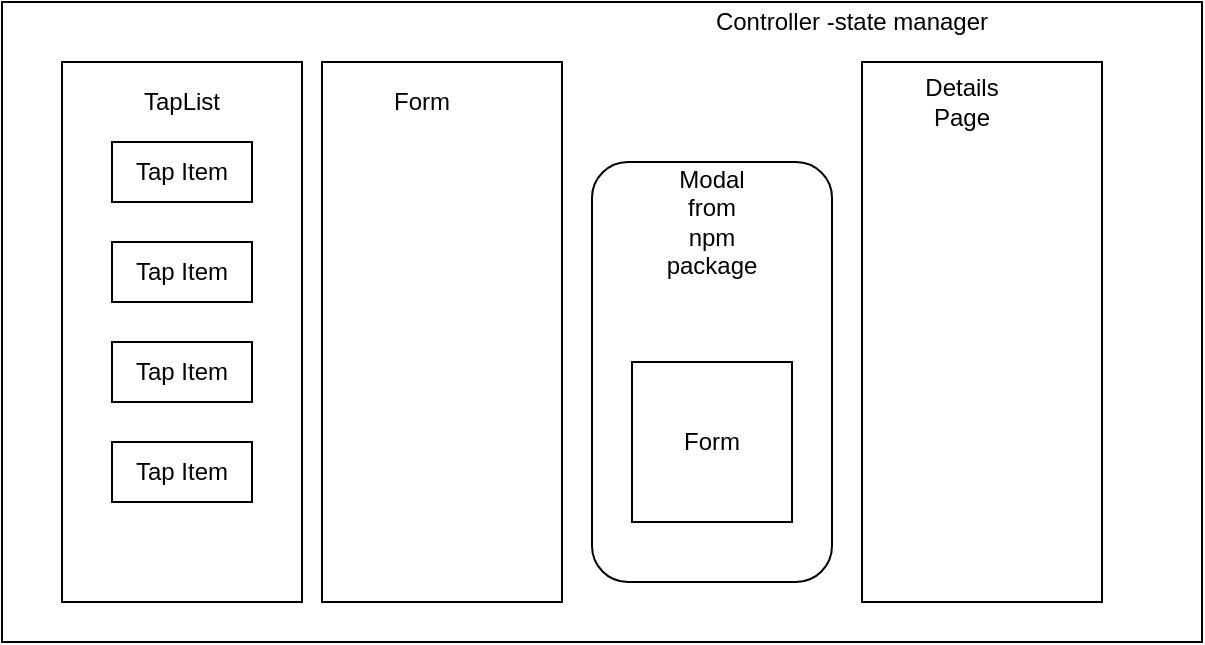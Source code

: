 <mxfile>
    <diagram id="9aCACkPjMACSSw6Bw4A5" name="Page-1">
        <mxGraphModel dx="655" dy="518" grid="1" gridSize="10" guides="1" tooltips="1" connect="1" arrows="1" fold="1" page="1" pageScale="1" pageWidth="850" pageHeight="1100" math="0" shadow="0">
            <root>
                <mxCell id="0"/>
                <mxCell id="1" parent="0"/>
                <mxCell id="BxOyB2o1oen8FpWH0a-8-1" value="" style="rounded=0;whiteSpace=wrap;html=1;" parent="1" vertex="1">
                    <mxGeometry x="10" y="160" width="600" height="320" as="geometry"/>
                </mxCell>
                <mxCell id="BxOyB2o1oen8FpWH0a-8-2" value="Controller -state manager" style="text;html=1;strokeColor=none;fillColor=none;align=center;verticalAlign=middle;whiteSpace=wrap;rounded=0;" parent="1" vertex="1">
                    <mxGeometry x="340" y="160" width="190" height="20" as="geometry"/>
                </mxCell>
                <mxCell id="BxOyB2o1oen8FpWH0a-8-4" value="" style="rounded=0;whiteSpace=wrap;html=1;" parent="1" vertex="1">
                    <mxGeometry x="40" y="190" width="120" height="270" as="geometry"/>
                </mxCell>
                <mxCell id="BxOyB2o1oen8FpWH0a-8-5" value="TapList" style="text;html=1;strokeColor=none;fillColor=none;align=center;verticalAlign=middle;whiteSpace=wrap;rounded=0;" parent="1" vertex="1">
                    <mxGeometry x="80" y="200" width="40" height="20" as="geometry"/>
                </mxCell>
                <mxCell id="BxOyB2o1oen8FpWH0a-8-6" value="Tap Item" style="rounded=0;whiteSpace=wrap;html=1;" parent="1" vertex="1">
                    <mxGeometry x="65" y="230" width="70" height="30" as="geometry"/>
                </mxCell>
                <mxCell id="BxOyB2o1oen8FpWH0a-8-7" value="Tap Item" style="rounded=0;whiteSpace=wrap;html=1;" parent="1" vertex="1">
                    <mxGeometry x="65" y="280" width="70" height="30" as="geometry"/>
                </mxCell>
                <mxCell id="BxOyB2o1oen8FpWH0a-8-8" value="Tap Item" style="rounded=0;whiteSpace=wrap;html=1;" parent="1" vertex="1">
                    <mxGeometry x="65" y="330" width="70" height="30" as="geometry"/>
                </mxCell>
                <mxCell id="BxOyB2o1oen8FpWH0a-8-9" value="Tap Item" style="rounded=0;whiteSpace=wrap;html=1;" parent="1" vertex="1">
                    <mxGeometry x="65" y="380" width="70" height="30" as="geometry"/>
                </mxCell>
                <mxCell id="BxOyB2o1oen8FpWH0a-8-10" value="" style="rounded=0;whiteSpace=wrap;html=1;" parent="1" vertex="1">
                    <mxGeometry x="170" y="190" width="120" height="270" as="geometry"/>
                </mxCell>
                <mxCell id="BxOyB2o1oen8FpWH0a-8-11" value="Form" style="text;html=1;strokeColor=none;fillColor=none;align=center;verticalAlign=middle;whiteSpace=wrap;rounded=0;" parent="1" vertex="1">
                    <mxGeometry x="200" y="200" width="40" height="20" as="geometry"/>
                </mxCell>
                <mxCell id="BxOyB2o1oen8FpWH0a-8-12" value="" style="rounded=0;whiteSpace=wrap;html=1;" parent="1" vertex="1">
                    <mxGeometry x="440" y="190" width="120" height="270" as="geometry"/>
                </mxCell>
                <mxCell id="BxOyB2o1oen8FpWH0a-8-13" value="Details Page" style="text;html=1;strokeColor=none;fillColor=none;align=center;verticalAlign=middle;whiteSpace=wrap;rounded=0;" parent="1" vertex="1">
                    <mxGeometry x="470" y="200" width="40" height="20" as="geometry"/>
                </mxCell>
                <mxCell id="_3eLiBlc23sVwbfhkTxR-1" value="" style="rounded=1;whiteSpace=wrap;html=1;" parent="1" vertex="1">
                    <mxGeometry x="305" y="240" width="120" height="210" as="geometry"/>
                </mxCell>
                <mxCell id="_3eLiBlc23sVwbfhkTxR-2" value="Modal from npm package" style="text;html=1;strokeColor=none;fillColor=none;align=center;verticalAlign=middle;whiteSpace=wrap;rounded=0;" parent="1" vertex="1">
                    <mxGeometry x="345" y="230" width="40" height="80" as="geometry"/>
                </mxCell>
                <mxCell id="2" value="Form" style="rounded=0;whiteSpace=wrap;html=1;" parent="1" vertex="1">
                    <mxGeometry x="325" y="340" width="80" height="80" as="geometry"/>
                </mxCell>
            </root>
        </mxGraphModel>
    </diagram>
</mxfile>